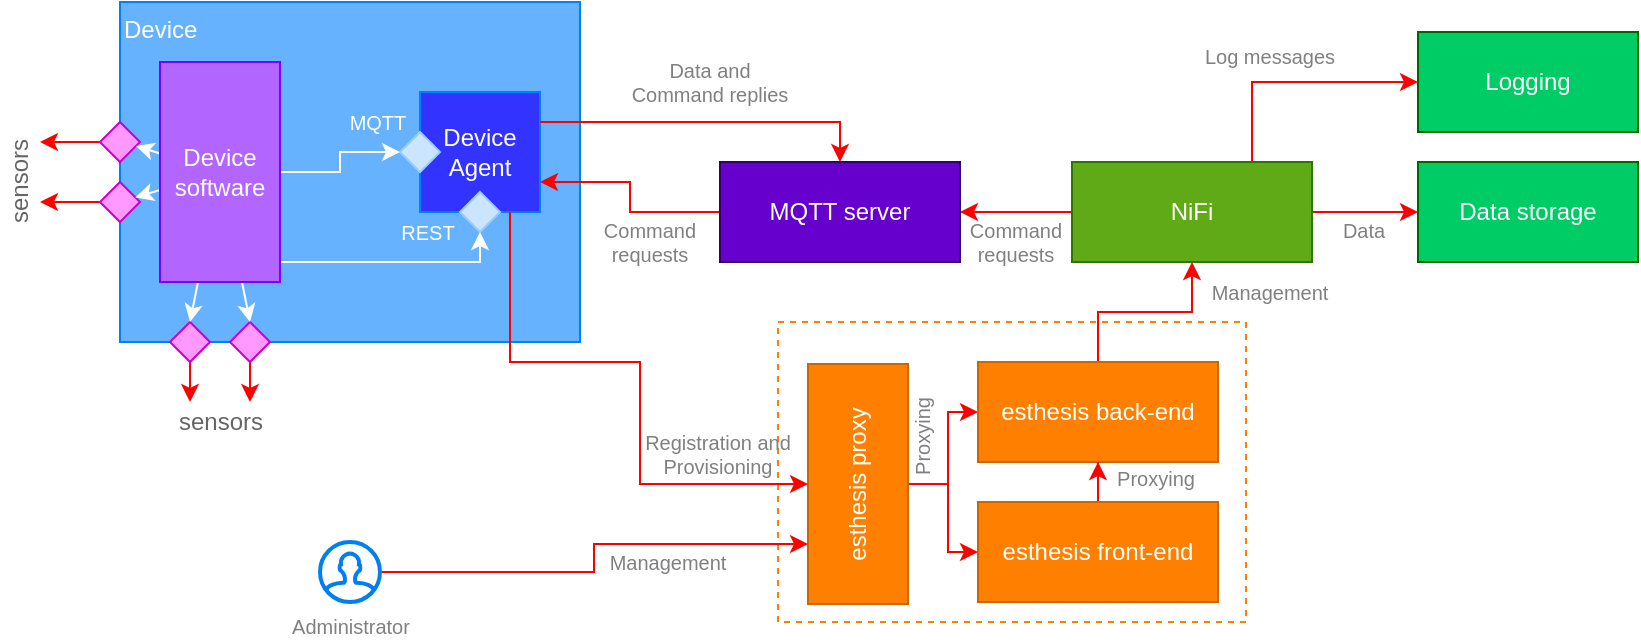 <mxfile version="13.9.9" type="device"><diagram id="qJg7SL-6gkcOI2QiSi_e" name="Page-1"><mxGraphModel dx="1811" dy="546" grid="1" gridSize="10" guides="1" tooltips="1" connect="1" arrows="1" fold="1" page="1" pageScale="1" pageWidth="827" pageHeight="1169" math="0" shadow="0"><root><mxCell id="0"/><mxCell id="1" parent="0"/><mxCell id="ARvMTJEeoxvn5XkCoDcX-63" value="" style="whiteSpace=wrap;html=1;fontSize=10;fontColor=#E6E6E6;align=center;fillColor=none;strokeColor=#FF8000;dashed=1;" vertex="1" parent="1"><mxGeometry x="-411" y="200" width="234" height="150" as="geometry"/></mxCell><mxCell id="ARvMTJEeoxvn5XkCoDcX-2" value="Device" style="whiteSpace=wrap;html=1;fillColor=#66B2FF;fontColor=#FFFFFF;strokeColor=#007FFF;align=left;verticalAlign=top;" vertex="1" parent="1"><mxGeometry x="-740" y="40" width="230" height="170" as="geometry"/></mxCell><mxCell id="ARvMTJEeoxvn5XkCoDcX-3" style="edgeStyle=orthogonalEdgeStyle;rounded=0;orthogonalLoop=1;jettySize=auto;html=1;strokeColor=#FF0000;fontColor=#666666;" edge="1" parent="1" source="ARvMTJEeoxvn5XkCoDcX-4"><mxGeometry relative="1" as="geometry"><mxPoint x="-780" y="110.0" as="targetPoint"/></mxGeometry></mxCell><mxCell id="ARvMTJEeoxvn5XkCoDcX-4" value="" style="rhombus;whiteSpace=wrap;html=1;align=left;fillColor=#FF99FF;strokeColor=#CC00CC;" vertex="1" parent="1"><mxGeometry x="-750" y="100" width="20" height="20" as="geometry"/></mxCell><mxCell id="ARvMTJEeoxvn5XkCoDcX-5" style="edgeStyle=orthogonalEdgeStyle;rounded=0;orthogonalLoop=1;jettySize=auto;html=1;strokeColor=#FF0000;fontColor=#666666;" edge="1" parent="1" source="ARvMTJEeoxvn5XkCoDcX-6"><mxGeometry relative="1" as="geometry"><mxPoint x="-780" y="140.0" as="targetPoint"/></mxGeometry></mxCell><mxCell id="ARvMTJEeoxvn5XkCoDcX-6" value="" style="rhombus;whiteSpace=wrap;html=1;align=left;fillColor=#FF99FF;strokeColor=#CC00CC;" vertex="1" parent="1"><mxGeometry x="-750" y="130" width="20" height="20" as="geometry"/></mxCell><mxCell id="ARvMTJEeoxvn5XkCoDcX-7" style="edgeStyle=orthogonalEdgeStyle;rounded=0;orthogonalLoop=1;jettySize=auto;html=1;strokeColor=#FF0000;fontColor=#666666;" edge="1" parent="1" source="ARvMTJEeoxvn5XkCoDcX-8"><mxGeometry relative="1" as="geometry"><mxPoint x="-705" y="240" as="targetPoint"/></mxGeometry></mxCell><mxCell id="ARvMTJEeoxvn5XkCoDcX-8" value="" style="rhombus;whiteSpace=wrap;html=1;align=left;fillColor=#FF99FF;strokeColor=#CC00CC;" vertex="1" parent="1"><mxGeometry x="-715" y="200" width="20" height="20" as="geometry"/></mxCell><mxCell id="ARvMTJEeoxvn5XkCoDcX-9" style="edgeStyle=orthogonalEdgeStyle;rounded=0;orthogonalLoop=1;jettySize=auto;html=1;strokeColor=#FF0000;fontColor=#666666;" edge="1" parent="1" source="ARvMTJEeoxvn5XkCoDcX-10"><mxGeometry relative="1" as="geometry"><mxPoint x="-675" y="240" as="targetPoint"/></mxGeometry></mxCell><mxCell id="ARvMTJEeoxvn5XkCoDcX-10" value="" style="rhombus;whiteSpace=wrap;html=1;align=left;fillColor=#FF99FF;strokeColor=#CC00CC;" vertex="1" parent="1"><mxGeometry x="-685" y="200" width="20" height="20" as="geometry"/></mxCell><mxCell id="ARvMTJEeoxvn5XkCoDcX-44" style="edgeStyle=orthogonalEdgeStyle;rounded=0;orthogonalLoop=1;jettySize=auto;html=1;entryX=1;entryY=0.5;entryDx=0;entryDy=0;strokeColor=#FF0000;fontColor=#E6E6E6;endArrow=classic;endFill=1;" edge="1" parent="1" source="ARvMTJEeoxvn5XkCoDcX-12" target="ARvMTJEeoxvn5XkCoDcX-38"><mxGeometry relative="1" as="geometry"/></mxCell><mxCell id="ARvMTJEeoxvn5XkCoDcX-48" style="edgeStyle=orthogonalEdgeStyle;rounded=0;orthogonalLoop=1;jettySize=auto;html=1;endArrow=classic;endFill=1;strokeColor=#FF0000;fontColor=#E6E6E6;" edge="1" parent="1" source="ARvMTJEeoxvn5XkCoDcX-12" target="ARvMTJEeoxvn5XkCoDcX-45"><mxGeometry relative="1" as="geometry"/></mxCell><mxCell id="ARvMTJEeoxvn5XkCoDcX-66" style="edgeStyle=orthogonalEdgeStyle;rounded=0;orthogonalLoop=1;jettySize=auto;html=1;entryX=0;entryY=0.5;entryDx=0;entryDy=0;endArrow=classic;endFill=1;strokeColor=#FF0000;fontSize=10;fontColor=#E6E6E6;exitX=0.75;exitY=0;exitDx=0;exitDy=0;" edge="1" parent="1" source="ARvMTJEeoxvn5XkCoDcX-12" target="ARvMTJEeoxvn5XkCoDcX-65"><mxGeometry relative="1" as="geometry"/></mxCell><mxCell id="ARvMTJEeoxvn5XkCoDcX-12" value="NiFi" style="whiteSpace=wrap;html=1;align=center;fillColor=#60a917;strokeColor=#2D7600;fontColor=#ffffff;" vertex="1" parent="1"><mxGeometry x="-264" y="120" width="120" height="50" as="geometry"/></mxCell><mxCell id="ARvMTJEeoxvn5XkCoDcX-14" value="sensors" style="text;html=1;align=center;verticalAlign=middle;resizable=0;points=[];autosize=1;fontColor=#666666;" vertex="1" parent="1"><mxGeometry x="-720" y="240" width="60" height="20" as="geometry"/></mxCell><mxCell id="ARvMTJEeoxvn5XkCoDcX-15" value="sensors" style="text;html=1;align=center;verticalAlign=middle;resizable=0;points=[];autosize=1;fontColor=#666666;rotation=-90;" vertex="1" parent="1"><mxGeometry x="-820" y="120" width="60" height="20" as="geometry"/></mxCell><mxCell id="ARvMTJEeoxvn5XkCoDcX-22" value="" style="group;fontSize=10;" vertex="1" connectable="0" parent="1"><mxGeometry x="-620" y="85" width="90" height="90" as="geometry"/></mxCell><mxCell id="ARvMTJEeoxvn5XkCoDcX-17" value="Device&lt;br&gt;Agent" style="whiteSpace=wrap;html=1;aspect=fixed;fontColor=#FFFFFF;strokeColor=#007FFF;align=center;verticalAlign=middle;fillColor=#3333FF;" vertex="1" parent="ARvMTJEeoxvn5XkCoDcX-22"><mxGeometry x="30" width="60" height="60" as="geometry"/></mxCell><mxCell id="ARvMTJEeoxvn5XkCoDcX-18" value="" style="rhombus;whiteSpace=wrap;html=1;align=left;fillColor=#CCE5FF;strokeColor=#99CCFF;" vertex="1" parent="ARvMTJEeoxvn5XkCoDcX-22"><mxGeometry x="20" y="20" width="20" height="20" as="geometry"/></mxCell><mxCell id="ARvMTJEeoxvn5XkCoDcX-19" value="" style="rhombus;whiteSpace=wrap;html=1;align=left;fillColor=#CCE5FF;strokeColor=#99CCFF;" vertex="1" parent="ARvMTJEeoxvn5XkCoDcX-22"><mxGeometry x="50" y="50" width="20" height="20" as="geometry"/></mxCell><mxCell id="ARvMTJEeoxvn5XkCoDcX-21" value="REST" style="text;html=1;strokeColor=none;fillColor=none;align=center;verticalAlign=middle;whiteSpace=wrap;rounded=0;fontColor=#FFFFFF;rotation=0;fontSize=10;" vertex="1" parent="ARvMTJEeoxvn5XkCoDcX-22"><mxGeometry x="14" y="60" width="40" height="20" as="geometry"/></mxCell><mxCell id="ARvMTJEeoxvn5XkCoDcX-27" style="rounded=0;orthogonalLoop=1;jettySize=auto;html=1;fontColor=#FFFFFF;strokeColor=#FFFFFF;" edge="1" parent="1" source="ARvMTJEeoxvn5XkCoDcX-24"><mxGeometry relative="1" as="geometry"><mxPoint x="-732" y="112" as="targetPoint"/></mxGeometry></mxCell><mxCell id="ARvMTJEeoxvn5XkCoDcX-28" style="edgeStyle=none;rounded=0;orthogonalLoop=1;jettySize=auto;html=1;strokeColor=#FFFFFF;fontColor=#FFFFFF;" edge="1" parent="1" source="ARvMTJEeoxvn5XkCoDcX-24" target="ARvMTJEeoxvn5XkCoDcX-6"><mxGeometry relative="1" as="geometry"/></mxCell><mxCell id="ARvMTJEeoxvn5XkCoDcX-29" style="edgeStyle=none;rounded=0;orthogonalLoop=1;jettySize=auto;html=1;entryX=0.5;entryY=0;entryDx=0;entryDy=0;strokeColor=#FFFFFF;fontColor=#FFFFFF;" edge="1" parent="1" source="ARvMTJEeoxvn5XkCoDcX-24" target="ARvMTJEeoxvn5XkCoDcX-8"><mxGeometry relative="1" as="geometry"/></mxCell><mxCell id="ARvMTJEeoxvn5XkCoDcX-30" style="edgeStyle=none;rounded=0;orthogonalLoop=1;jettySize=auto;html=1;entryX=0.5;entryY=0;entryDx=0;entryDy=0;strokeColor=#FFFFFF;fontColor=#FFFFFF;" edge="1" parent="1" source="ARvMTJEeoxvn5XkCoDcX-24" target="ARvMTJEeoxvn5XkCoDcX-10"><mxGeometry relative="1" as="geometry"/></mxCell><mxCell id="ARvMTJEeoxvn5XkCoDcX-31" style="edgeStyle=orthogonalEdgeStyle;rounded=0;orthogonalLoop=1;jettySize=auto;html=1;strokeColor=#FFFFFF;fontColor=#FFFFFF;" edge="1" parent="1" source="ARvMTJEeoxvn5XkCoDcX-24" target="ARvMTJEeoxvn5XkCoDcX-18"><mxGeometry relative="1" as="geometry"/></mxCell><mxCell id="ARvMTJEeoxvn5XkCoDcX-32" style="edgeStyle=orthogonalEdgeStyle;rounded=0;orthogonalLoop=1;jettySize=auto;html=1;strokeColor=#FFFFFF;fontColor=#FFFFFF;" edge="1" parent="1" source="ARvMTJEeoxvn5XkCoDcX-24"><mxGeometry relative="1" as="geometry"><mxPoint x="-560" y="155" as="targetPoint"/><Array as="points"><mxPoint x="-560" y="170"/></Array></mxGeometry></mxCell><mxCell id="ARvMTJEeoxvn5XkCoDcX-24" value="Device software" style="rounded=0;whiteSpace=wrap;html=1;strokeColor=#7F00FF;fillColor=#B266FF;fontColor=#FFFFFF;align=center;" vertex="1" parent="1"><mxGeometry x="-720" y="70" width="60" height="110" as="geometry"/></mxCell><mxCell id="ARvMTJEeoxvn5XkCoDcX-20" value="MQTT" style="text;html=1;strokeColor=none;fillColor=none;align=center;verticalAlign=middle;whiteSpace=wrap;rounded=0;fontColor=#FFFFFF;rotation=0;fontSize=10;" vertex="1" parent="1"><mxGeometry x="-631" y="90" width="40" height="20" as="geometry"/></mxCell><mxCell id="ARvMTJEeoxvn5XkCoDcX-40" style="edgeStyle=orthogonalEdgeStyle;rounded=0;orthogonalLoop=1;jettySize=auto;html=1;entryX=1;entryY=0.75;entryDx=0;entryDy=0;strokeColor=#FF0000;fontColor=#FFFFFF;" edge="1" parent="1" source="ARvMTJEeoxvn5XkCoDcX-38" target="ARvMTJEeoxvn5XkCoDcX-17"><mxGeometry relative="1" as="geometry"/></mxCell><mxCell id="ARvMTJEeoxvn5XkCoDcX-38" value="MQTT server" style="whiteSpace=wrap;html=1;fontColor=#FFFFFF;align=center;fillColor=#6600CC;strokeColor=#330066;" vertex="1" parent="1"><mxGeometry x="-440" y="120" width="120" height="50" as="geometry"/></mxCell><mxCell id="ARvMTJEeoxvn5XkCoDcX-39" style="edgeStyle=orthogonalEdgeStyle;rounded=0;orthogonalLoop=1;jettySize=auto;html=1;fontColor=#FFFFFF;strokeColor=#FF0000;exitX=1;exitY=0.25;exitDx=0;exitDy=0;entryX=0.5;entryY=0;entryDx=0;entryDy=0;" edge="1" parent="1" source="ARvMTJEeoxvn5XkCoDcX-17" target="ARvMTJEeoxvn5XkCoDcX-38"><mxGeometry relative="1" as="geometry"><Array as="points"><mxPoint x="-380" y="100"/></Array></mxGeometry></mxCell><mxCell id="ARvMTJEeoxvn5XkCoDcX-41" value="Data and&lt;br style=&quot;font-size: 10px&quot;&gt;Command replies" style="text;html=1;strokeColor=none;fillColor=none;align=center;verticalAlign=middle;whiteSpace=wrap;rounded=0;fontColor=#808080;fontSize=10;" vertex="1" parent="1"><mxGeometry x="-500" y="70" width="110" height="20" as="geometry"/></mxCell><mxCell id="ARvMTJEeoxvn5XkCoDcX-42" value="Command&lt;br style=&quot;font-size: 10px&quot;&gt;requests" style="text;html=1;strokeColor=none;fillColor=none;align=center;verticalAlign=middle;whiteSpace=wrap;rounded=0;fontColor=#808080;fontSize=10;" vertex="1" parent="1"><mxGeometry x="-530" y="150" width="110" height="20" as="geometry"/></mxCell><mxCell id="ARvMTJEeoxvn5XkCoDcX-53" style="edgeStyle=orthogonalEdgeStyle;rounded=0;orthogonalLoop=1;jettySize=auto;html=1;entryX=0.5;entryY=1;entryDx=0;entryDy=0;endArrow=classic;endFill=1;strokeColor=#FF0000;fontSize=10;fontColor=#E6E6E6;" edge="1" parent="1" source="ARvMTJEeoxvn5XkCoDcX-43" target="ARvMTJEeoxvn5XkCoDcX-12"><mxGeometry relative="1" as="geometry"/></mxCell><mxCell id="ARvMTJEeoxvn5XkCoDcX-43" value="esthesis back-end" style="whiteSpace=wrap;html=1;fontColor=#FFFFFF;align=center;fillColor=#FF8000;strokeColor=#CC6600;" vertex="1" parent="1"><mxGeometry x="-311" y="220" width="120" height="50" as="geometry"/></mxCell><mxCell id="ARvMTJEeoxvn5XkCoDcX-45" value="Data storage" style="whiteSpace=wrap;html=1;fontColor=#FFFFFF;align=center;fillColor=#00CC66;strokeColor=#006600;" vertex="1" parent="1"><mxGeometry x="-91" y="120" width="110" height="50" as="geometry"/></mxCell><mxCell id="ARvMTJEeoxvn5XkCoDcX-50" value="Command&lt;br style=&quot;font-size: 10px&quot;&gt;requests" style="text;html=1;strokeColor=none;fillColor=none;align=center;verticalAlign=middle;whiteSpace=wrap;rounded=0;fontColor=#808080;fontSize=10;" vertex="1" parent="1"><mxGeometry x="-347" y="150" width="110" height="20" as="geometry"/></mxCell><mxCell id="ARvMTJEeoxvn5XkCoDcX-52" style="edgeStyle=orthogonalEdgeStyle;rounded=0;orthogonalLoop=1;jettySize=auto;html=1;endArrow=classic;endFill=1;strokeColor=#FF0000;fontSize=10;fontColor=#E6E6E6;" edge="1" parent="1" source="ARvMTJEeoxvn5XkCoDcX-51" target="ARvMTJEeoxvn5XkCoDcX-43"><mxGeometry relative="1" as="geometry"/></mxCell><mxCell id="ARvMTJEeoxvn5XkCoDcX-51" value="esthesis front-end" style="whiteSpace=wrap;html=1;fontColor=#FFFFFF;align=center;fillColor=#FF8000;strokeColor=#CC6600;" vertex="1" parent="1"><mxGeometry x="-311" y="290" width="120" height="50" as="geometry"/></mxCell><mxCell id="ARvMTJEeoxvn5XkCoDcX-54" value="Management" style="text;html=1;strokeColor=none;fillColor=none;align=center;verticalAlign=middle;whiteSpace=wrap;rounded=0;fontColor=#808080;fontSize=10;" vertex="1" parent="1"><mxGeometry x="-521" y="310" width="110" height="20" as="geometry"/></mxCell><mxCell id="ARvMTJEeoxvn5XkCoDcX-56" style="edgeStyle=orthogonalEdgeStyle;rounded=0;orthogonalLoop=1;jettySize=auto;html=1;endArrow=classic;endFill=1;strokeColor=#FF0000;fontSize=10;fontColor=#E6E6E6;" edge="1" parent="1" source="ARvMTJEeoxvn5XkCoDcX-55" target="ARvMTJEeoxvn5XkCoDcX-43"><mxGeometry relative="1" as="geometry"/></mxCell><mxCell id="ARvMTJEeoxvn5XkCoDcX-57" style="edgeStyle=orthogonalEdgeStyle;rounded=0;orthogonalLoop=1;jettySize=auto;html=1;endArrow=classic;endFill=1;strokeColor=#FF0000;fontSize=10;fontColor=#E6E6E6;" edge="1" parent="1" source="ARvMTJEeoxvn5XkCoDcX-55" target="ARvMTJEeoxvn5XkCoDcX-51"><mxGeometry relative="1" as="geometry"/></mxCell><mxCell id="ARvMTJEeoxvn5XkCoDcX-55" value="esthesis proxy" style="whiteSpace=wrap;html=1;fontColor=#FFFFFF;align=center;fillColor=#FF8000;strokeColor=#CC6600;rotation=-90;" vertex="1" parent="1"><mxGeometry x="-431" y="256" width="120" height="50" as="geometry"/></mxCell><mxCell id="ARvMTJEeoxvn5XkCoDcX-58" style="edgeStyle=orthogonalEdgeStyle;rounded=0;orthogonalLoop=1;jettySize=auto;html=1;entryX=0.5;entryY=0;entryDx=0;entryDy=0;endArrow=classic;endFill=1;strokeColor=#FF0000;fontSize=10;fontColor=#E6E6E6;exitX=0.75;exitY=1;exitDx=0;exitDy=0;" edge="1" parent="1" source="ARvMTJEeoxvn5XkCoDcX-17" target="ARvMTJEeoxvn5XkCoDcX-55"><mxGeometry relative="1" as="geometry"><Array as="points"><mxPoint x="-545" y="220"/><mxPoint x="-480" y="220"/><mxPoint x="-480" y="281"/></Array></mxGeometry></mxCell><mxCell id="ARvMTJEeoxvn5XkCoDcX-59" value="Proxying" style="text;html=1;strokeColor=none;fillColor=none;align=center;verticalAlign=middle;whiteSpace=wrap;rounded=0;fontColor=#808080;fontSize=10;rotation=-90;" vertex="1" parent="1"><mxGeometry x="-394" y="247" width="110" height="20" as="geometry"/></mxCell><mxCell id="ARvMTJEeoxvn5XkCoDcX-60" value="Proxying" style="text;html=1;strokeColor=none;fillColor=none;align=center;verticalAlign=middle;whiteSpace=wrap;rounded=0;fontColor=#808080;fontSize=10;rotation=0;" vertex="1" parent="1"><mxGeometry x="-277" y="268" width="110" height="20" as="geometry"/></mxCell><mxCell id="ARvMTJEeoxvn5XkCoDcX-61" value="Registration and Provisioning" style="text;html=1;strokeColor=none;fillColor=none;align=center;verticalAlign=middle;whiteSpace=wrap;rounded=0;fontColor=#808080;fontSize=10;" vertex="1" parent="1"><mxGeometry x="-496" y="256" width="110" height="20" as="geometry"/></mxCell><mxCell id="ARvMTJEeoxvn5XkCoDcX-65" value="Logging" style="whiteSpace=wrap;html=1;fontColor=#FFFFFF;align=center;fillColor=#00CC66;strokeColor=#006600;" vertex="1" parent="1"><mxGeometry x="-91" y="55" width="110" height="50" as="geometry"/></mxCell><mxCell id="ARvMTJEeoxvn5XkCoDcX-68" style="edgeStyle=orthogonalEdgeStyle;rounded=0;orthogonalLoop=1;jettySize=auto;html=1;endArrow=classic;endFill=1;strokeColor=#FF0000;fontSize=10;fontColor=#E6E6E6;entryX=0.25;entryY=0;entryDx=0;entryDy=0;" edge="1" parent="1" source="ARvMTJEeoxvn5XkCoDcX-67" target="ARvMTJEeoxvn5XkCoDcX-55"><mxGeometry relative="1" as="geometry"/></mxCell><mxCell id="ARvMTJEeoxvn5XkCoDcX-67" value="Administrator" style="html=1;verticalLabelPosition=bottom;align=center;labelBackgroundColor=#ffffff;verticalAlign=top;strokeWidth=2;strokeColor=#0080F0;shadow=0;dashed=0;shape=mxgraph.ios7.icons.user;fillColor=none;fontSize=10;fontColor=#808080;" vertex="1" parent="1"><mxGeometry x="-640" y="310" width="30" height="30" as="geometry"/></mxCell><mxCell id="ARvMTJEeoxvn5XkCoDcX-69" value="Data" style="text;html=1;strokeColor=none;fillColor=none;align=center;verticalAlign=middle;whiteSpace=wrap;rounded=0;fontColor=#808080;fontSize=10;" vertex="1" parent="1"><mxGeometry x="-173" y="144" width="110" height="20" as="geometry"/></mxCell><mxCell id="ARvMTJEeoxvn5XkCoDcX-70" value="Log messages" style="text;html=1;strokeColor=none;fillColor=none;align=center;verticalAlign=middle;whiteSpace=wrap;rounded=0;fontColor=#808080;fontSize=10;" vertex="1" parent="1"><mxGeometry x="-220" y="57" width="110" height="20" as="geometry"/></mxCell><mxCell id="ARvMTJEeoxvn5XkCoDcX-71" value="Management" style="text;html=1;strokeColor=none;fillColor=none;align=center;verticalAlign=middle;whiteSpace=wrap;rounded=0;fontColor=#808080;fontSize=10;" vertex="1" parent="1"><mxGeometry x="-220" y="175" width="110" height="20" as="geometry"/></mxCell></root></mxGraphModel></diagram></mxfile>